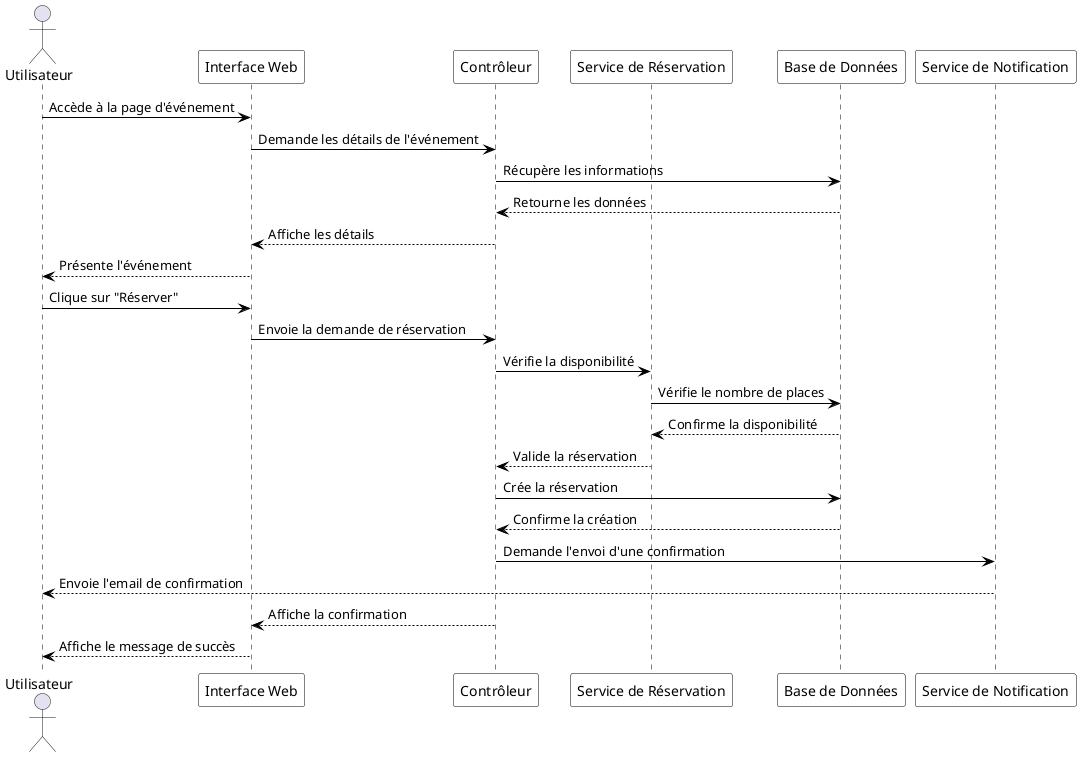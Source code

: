 @startuml Diagramme de Séquence - Processus de Réservation

' Style settings
skinparam sequence {
    ArrowColor Black
    LifeLineBorderColor Black
    ParticipantBorderColor Black
    ParticipantBackgroundColor White
}

' Participants
actor "Utilisateur" as user
participant "Interface Web" as web
participant "Contrôleur" as controller
participant "Service de Réservation" as service
participant "Base de Données" as db
participant "Service de Notification" as notification

' Séquence
user -> web: Accède à la page d'événement
web -> controller: Demande les détails de l'événement
controller -> db: Récupère les informations
db --> controller: Retourne les données
controller --> web: Affiche les détails
web --> user: Présente l'événement

user -> web: Clique sur "Réserver"
web -> controller: Envoie la demande de réservation
controller -> service: Vérifie la disponibilité
service -> db: Vérifie le nombre de places
db --> service: Confirme la disponibilité
service --> controller: Valide la réservation

controller -> db: Crée la réservation
db --> controller: Confirme la création
controller -> notification: Demande l'envoi d'une confirmation
notification --> user: Envoie l'email de confirmation
controller --> web: Affiche la confirmation
web --> user: Affiche le message de succès

@enduml 